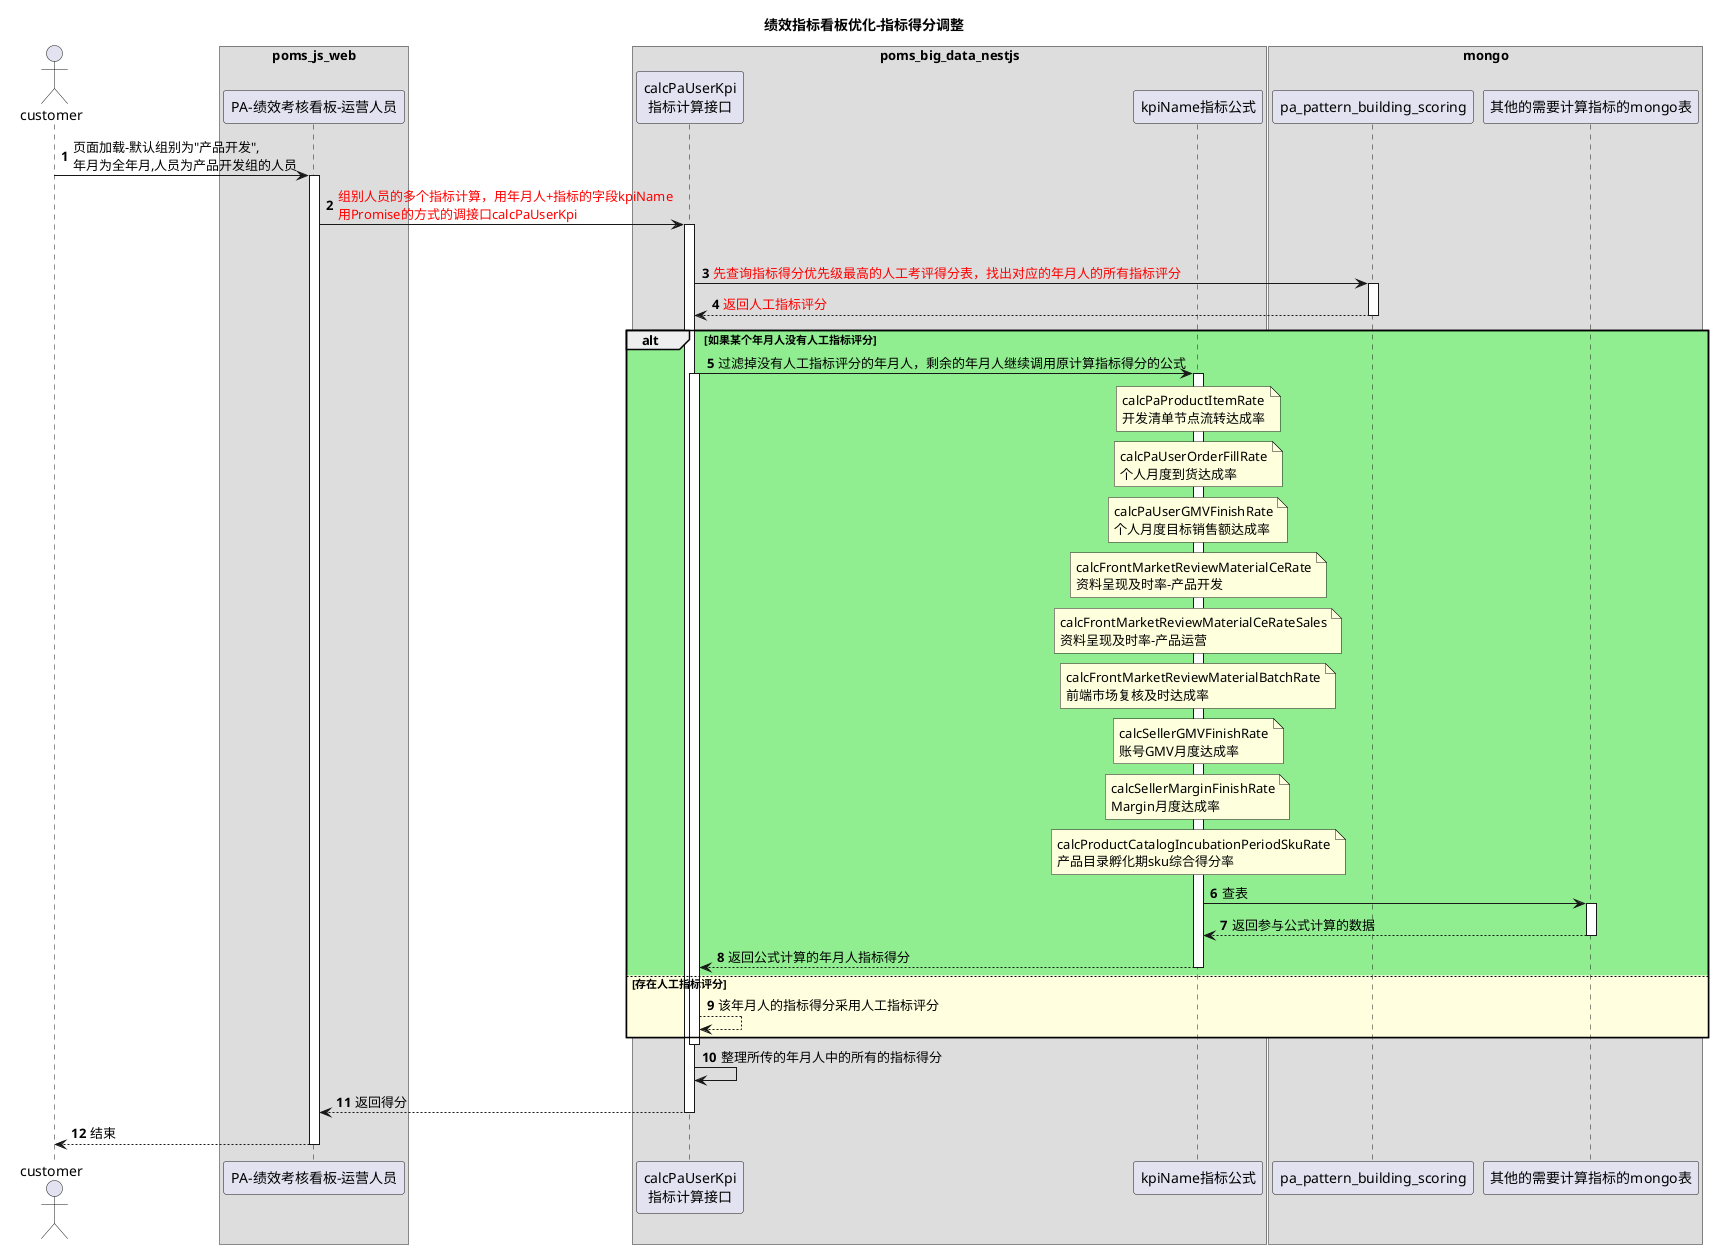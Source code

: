 @startuml
title 绩效指标看板优化-指标得分调整
autonumber

actor "customer" as customer


box "poms_js_web"
participant "PA-绩效考核看板-运营人员" as p1
end box


box "poms_big_data_nestjs"
participant "calcPaUserKpi\n指标计算接口" as n1

participant "kpiName指标公式" as n2

end box

box "mongo"
participant "pa_pattern_building_scoring" as db1
participant "其他的需要计算指标的mongo表" as db2
end box

customer -> p1 : 页面加载-默认组别为"产品开发",\n年月为全年月,人员为产品开发组的人员
activate p1
p1 -> n1 : <color #red>组别人员的多个指标计算，用年月人+指标的字段kpiName\n<color #red>用Promise的方式的调接口calcPaUserKpi
alt 有选择产品
activate n1
n1 -> db1 : <color #red>先查询指标得分优先级最高的人工考评得分表，找出对应的年月人的所有指标评分
activate db1
db1 --> n1 : <color #red>返回人工指标评分
deactivate db1

alt #lightgreen 如果某个年月人没有人工指标评分

n1 -> n2 : 过滤掉没有人工指标评分的年月人，剩余的年月人继续调用原计算指标得分的公式
activate n1
note over n2 : calcPaProductItemRate\n开发清单节点流转达成率
note over n2 : calcPaUserOrderFillRate\n个人月度到货达成率
note over n2 : calcPaUserGMVFinishRate\n个人月度目标销售额达成率
note over n2 : calcFrontMarketReviewMaterialCeRate\n资料呈现及时率-产品开发
note over n2 : calcFrontMarketReviewMaterialCeRateSales\n资料呈现及时率-产品运营
note over n2 : calcFrontMarketReviewMaterialBatchRate\n前端市场复核及时达成率
note over n2 : calcSellerGMVFinishRate\n账号GMV月度达成率
note over n2 : calcSellerMarginFinishRate\nMargin月度达成率
note over n2 : calcProductCatalogIncubationPeriodSkuRate\n产品目录孵化期sku综合得分率
activate n2
n2 -> db2 : 查表
activate db2
db2 --> n2 : 返回参与公式计算的数据
deactivate db2
n2 --> n1 : 返回公式计算的年月人指标得分
deactivate n2
else #lightyellow 存在人工指标评分
n1 --> n1 : 该年月人的指标得分采用人工指标评分
end
deactivate n1
n1 -> n1 : 整理所传的年月人中的所有的指标得分
n1 --> p1 : 返回得分

deactivate n1
p1 --> customer : 结束
deactivate p1

@enduml